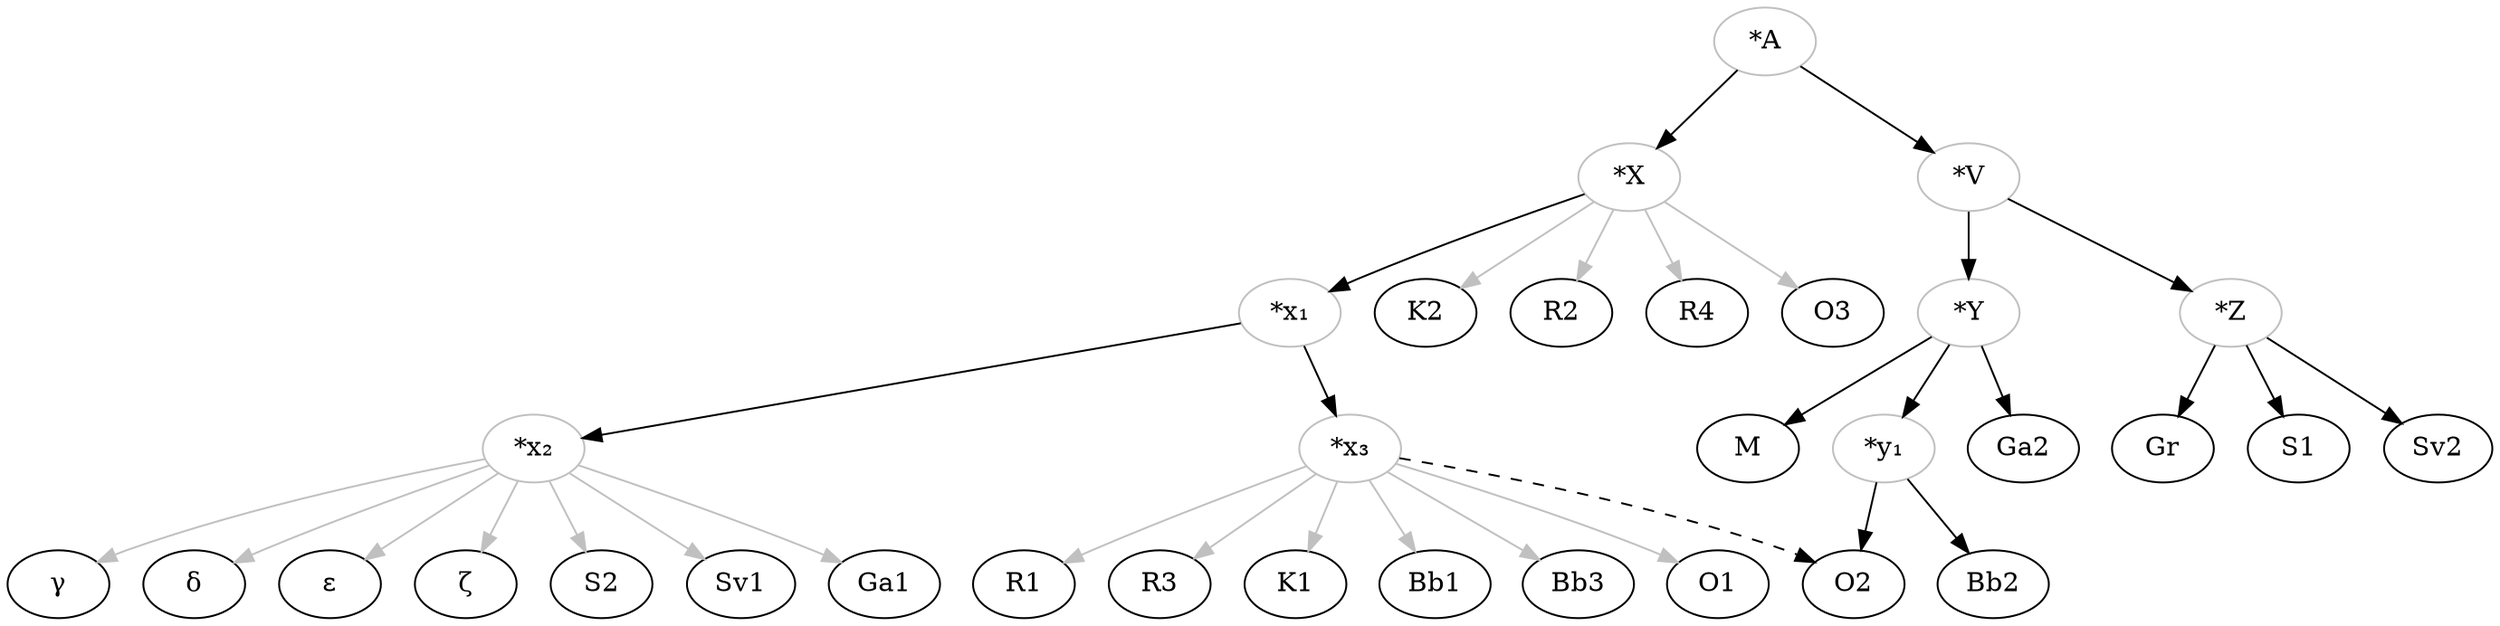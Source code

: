 digraph {

    Astar -> Xstar
    Astar -> Vstar
    Vstar -> Ystar
    Vstar -> Zstar
    
    Ystar -> M
    Ystar -> y1star
    Ystar -> Ga2
    y1star -> O2
    y1star -> Bb2

    Zstar -> Gr
    Zstar -> S1
    Zstar -> Sv2

    Xstar -> x1star
    // Xstar -> K2R2R4O3
    Xstar -> K2 [color="grey"]
    Xstar -> R2 [color="grey"]
    Xstar -> R4 [color="grey"]
    Xstar -> O3 [color="grey"]
    
    x1star -> x2star
    x1star -> x3star
    
    // x2star -> gamma_et_al
    x2star -> gamma [color="grey"]
    x2star -> delta [color="grey"]
    x2star -> epsilon [color="grey"]
    x2star -> zeta [color="grey"]
    x2star -> S2  [color="grey"]
    x2star -> Sv1 [color="grey"]
    x2star -> Ga1 [color="grey"]
    
    // x3star -> R1_et_al
    x3star -> R1 [color="grey"]
    x3star -> R3 [color="grey"]
    x3star -> K1 [color="grey"]
    x3star -> Bb1 [color="grey"]
    x3star -> Bb3 [color="grey"]
    x3star -> O1 [color="grey"]
    x3star -> O2 [style="dashed"]


    Astar[color="grey", label="*A"]
    Xstar[color="grey", label="*X"]
    Vstar[color="grey", label="*V"]
    Ystar[color="grey", label="*Y"]
    Zstar[color="grey", label="*Z"]
    y1star[color="grey", label="*y₁"]
    x1star[color="grey", label="*x₁"]
    x2star[color="grey", label="*x₂"]
    x3star[color="grey", label="*x₃"]

    // K2R2R4O3[label="K2, R2, R4, O3"]
    K2[label="K2"]
    R2[label="R2"]
    R4[label="R4"]
    O3[label="O3"]

    // gamma_et_al [label="γ, δ, ε, ζ, S2, Sv1, Ga1"]
    gamma [label="γ"]
    delta [label="δ"]
    epsilon [label="ε"]
    zeta  [label="ζ"]
    S2    [label="S2"]
    Sv1   [label="Sv1"]
    Ga1   [label="Ga1"]
    
    // R1_et_al [label="R1, R3, K1, Bb1, Bb3, O1 (O2)"]
    R1  [label="R1"]
    R3  [label="R3"]
    K1  [label="K1"]
    Bb1 [label="Bb1"]
    Bb3 [label="Bb3"]
    O1  [label="O1"]
    // O2bis [label="(O2)"]
    // This parenthesized O2 marks contamination

}

